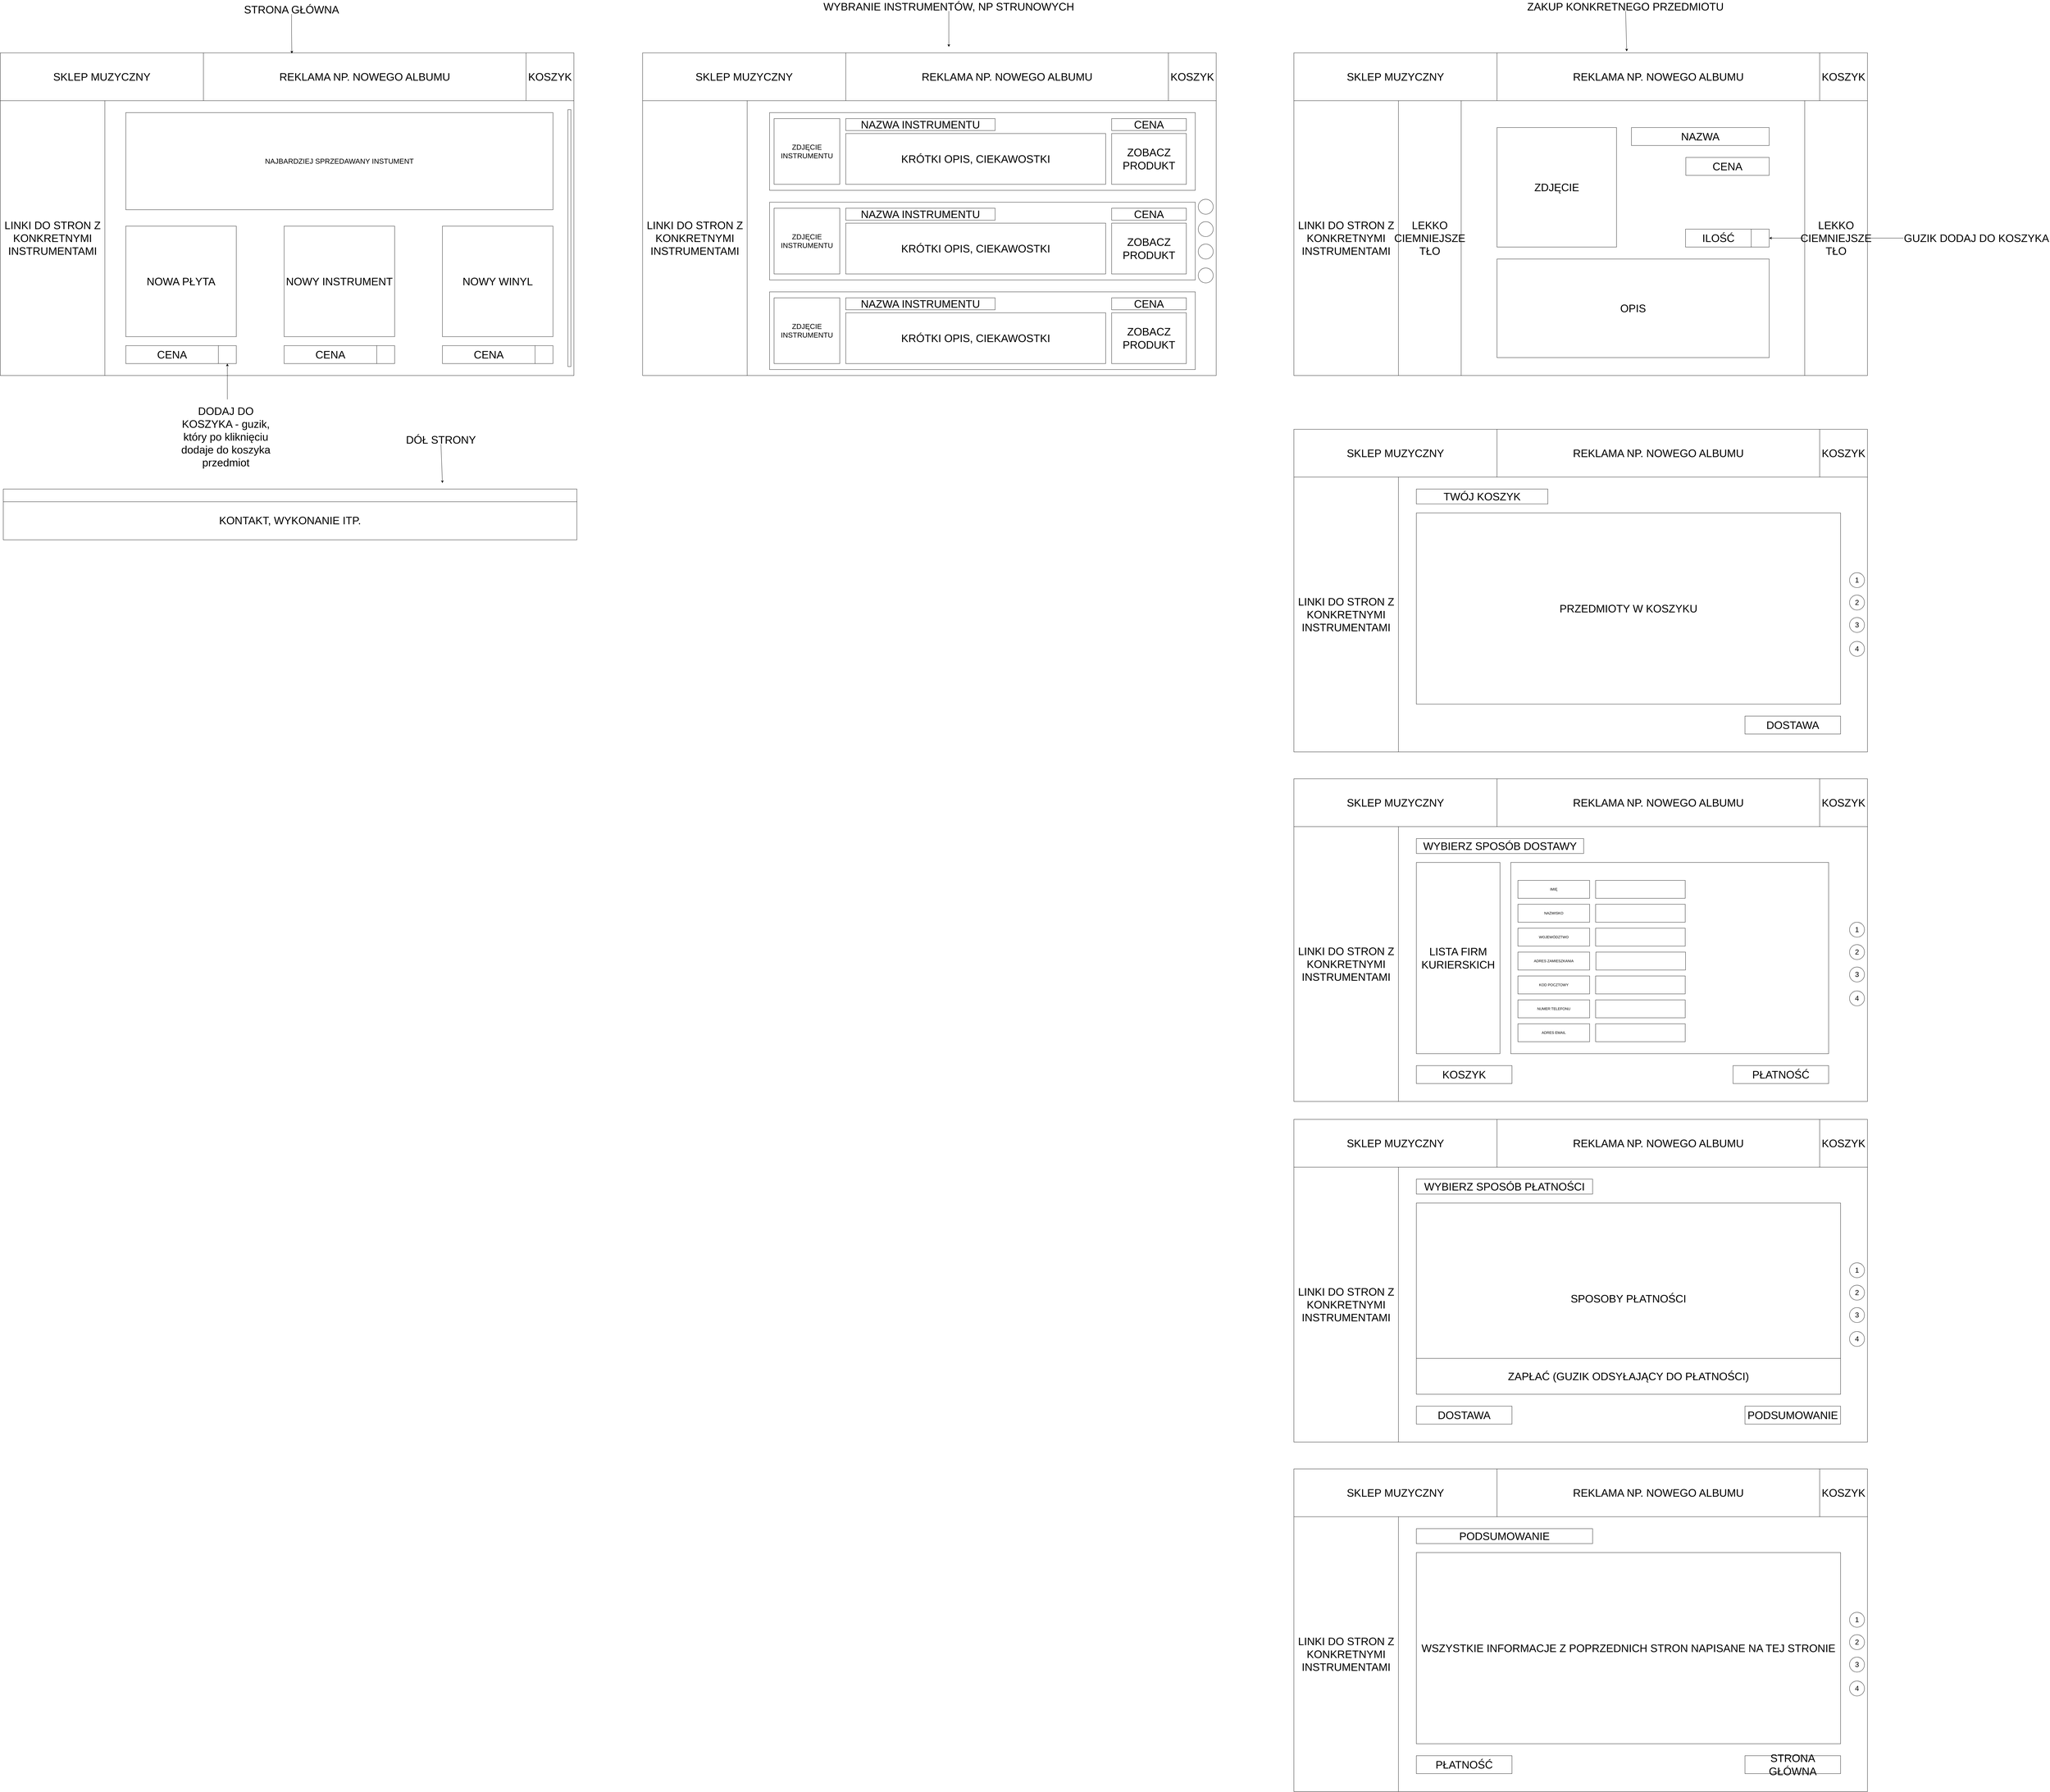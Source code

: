 <mxfile version="22.1.17" type="device">
  <diagram name="Strona-1" id="qWliyduibzMxXebFFduB">
    <mxGraphModel dx="8380" dy="4013" grid="1" gridSize="10" guides="1" tooltips="1" connect="1" arrows="1" fold="1" page="1" pageScale="1" pageWidth="827" pageHeight="1169" math="0" shadow="0">
      <root>
        <mxCell id="0" />
        <mxCell id="1" parent="0" />
        <mxCell id="IgSBuEEvePQTgZvfwsGn-1" value="" style="rounded=0;whiteSpace=wrap;html=1;" vertex="1" parent="1">
          <mxGeometry x="320" y="380" width="1920" height="1080" as="geometry" />
        </mxCell>
        <mxCell id="IgSBuEEvePQTgZvfwsGn-2" value="&lt;font style=&quot;font-size: 36px;&quot;&gt;SKLEP MUZYCZNY&lt;/font&gt;" style="rounded=0;whiteSpace=wrap;html=1;" vertex="1" parent="1">
          <mxGeometry x="320" y="380" width="680" height="160" as="geometry" />
        </mxCell>
        <mxCell id="IgSBuEEvePQTgZvfwsGn-3" value="&lt;font style=&quot;font-size: 36px;&quot;&gt;REKLAMA NP. NOWEGO ALBUMU&lt;/font&gt;" style="rounded=0;whiteSpace=wrap;html=1;" vertex="1" parent="1">
          <mxGeometry x="1000" y="380" width="1080" height="160" as="geometry" />
        </mxCell>
        <mxCell id="IgSBuEEvePQTgZvfwsGn-4" value="&lt;font style=&quot;font-size: 36px;&quot;&gt;LINKI DO STRON Z KONKRETNYMI INSTRUMENTAMI&lt;/font&gt;" style="rounded=0;whiteSpace=wrap;html=1;" vertex="1" parent="1">
          <mxGeometry x="320" y="540" width="350" height="920" as="geometry" />
        </mxCell>
        <mxCell id="IgSBuEEvePQTgZvfwsGn-5" value="" style="rounded=0;whiteSpace=wrap;html=1;" vertex="1" parent="1">
          <mxGeometry x="2470" y="380" width="1920" height="1080" as="geometry" />
        </mxCell>
        <mxCell id="IgSBuEEvePQTgZvfwsGn-6" value="&lt;font style=&quot;font-size: 36px;&quot;&gt;SKLEP MUZYCZNY&lt;/font&gt;" style="rounded=0;whiteSpace=wrap;html=1;" vertex="1" parent="1">
          <mxGeometry x="2470" y="380" width="680" height="160" as="geometry" />
        </mxCell>
        <mxCell id="IgSBuEEvePQTgZvfwsGn-7" value="&lt;font style=&quot;font-size: 36px;&quot;&gt;REKLAMA NP. NOWEGO ALBUMU&lt;/font&gt;" style="rounded=0;whiteSpace=wrap;html=1;" vertex="1" parent="1">
          <mxGeometry x="3150" y="380" width="1080" height="160" as="geometry" />
        </mxCell>
        <mxCell id="IgSBuEEvePQTgZvfwsGn-8" value="&lt;font style=&quot;font-size: 36px;&quot;&gt;LINKI DO STRON Z KONKRETNYMI INSTRUMENTAMI&lt;/font&gt;" style="rounded=0;whiteSpace=wrap;html=1;" vertex="1" parent="1">
          <mxGeometry x="2470" y="540" width="350" height="920" as="geometry" />
        </mxCell>
        <mxCell id="IgSBuEEvePQTgZvfwsGn-9" value="&lt;font style=&quot;font-size: 24px;&quot;&gt;NAJBARDZIEJ SPRZEDAWANY INSTUMENT&lt;/font&gt;" style="rounded=0;whiteSpace=wrap;html=1;" vertex="1" parent="1">
          <mxGeometry x="740" y="580" width="1430" height="325" as="geometry" />
        </mxCell>
        <mxCell id="IgSBuEEvePQTgZvfwsGn-10" value="&lt;font style=&quot;font-size: 36px;&quot;&gt;NOWA PŁYTA&lt;/font&gt;" style="rounded=0;whiteSpace=wrap;html=1;" vertex="1" parent="1">
          <mxGeometry x="740" y="960" width="370" height="370" as="geometry" />
        </mxCell>
        <mxCell id="IgSBuEEvePQTgZvfwsGn-11" value="&lt;font style=&quot;font-size: 36px;&quot;&gt;NOWY INSTRUMENT&lt;/font&gt;" style="rounded=0;whiteSpace=wrap;html=1;" vertex="1" parent="1">
          <mxGeometry x="1270" y="960" width="370" height="370" as="geometry" />
        </mxCell>
        <mxCell id="IgSBuEEvePQTgZvfwsGn-12" value="&lt;font style=&quot;font-size: 36px;&quot;&gt;NOWY WINYL&lt;/font&gt;" style="rounded=0;whiteSpace=wrap;html=1;" vertex="1" parent="1">
          <mxGeometry x="1800" y="960" width="370" height="370" as="geometry" />
        </mxCell>
        <mxCell id="IgSBuEEvePQTgZvfwsGn-18" value="&lt;font style=&quot;font-size: 36px;&quot;&gt;DODAJ DO KOSZYKA - guzik, który po kliknięciu dodaje do koszyka przedmiot&lt;br&gt;&lt;/font&gt;" style="text;html=1;strokeColor=none;fillColor=none;align=center;verticalAlign=middle;whiteSpace=wrap;rounded=0;" vertex="1" parent="1">
          <mxGeometry x="895" y="1650" width="360" height="30" as="geometry" />
        </mxCell>
        <mxCell id="IgSBuEEvePQTgZvfwsGn-20" value="&lt;font style=&quot;font-size: 36px;&quot;&gt;CENA&lt;/font&gt;" style="rounded=0;whiteSpace=wrap;html=1;" vertex="1" parent="1">
          <mxGeometry x="740" y="1360" width="310" height="60" as="geometry" />
        </mxCell>
        <mxCell id="IgSBuEEvePQTgZvfwsGn-22" value="" style="whiteSpace=wrap;html=1;aspect=fixed;" vertex="1" parent="1">
          <mxGeometry x="1050" y="1360" width="60" height="60" as="geometry" />
        </mxCell>
        <mxCell id="IgSBuEEvePQTgZvfwsGn-25" value="" style="endArrow=classic;html=1;rounded=0;" edge="1" parent="1" target="IgSBuEEvePQTgZvfwsGn-22">
          <mxGeometry width="50" height="50" relative="1" as="geometry">
            <mxPoint x="1080" y="1540" as="sourcePoint" />
            <mxPoint x="1390" y="1390" as="targetPoint" />
          </mxGeometry>
        </mxCell>
        <mxCell id="IgSBuEEvePQTgZvfwsGn-26" value="&lt;font style=&quot;font-size: 36px;&quot;&gt;CENA&lt;/font&gt;" style="rounded=0;whiteSpace=wrap;html=1;" vertex="1" parent="1">
          <mxGeometry x="1270" y="1360" width="310" height="60" as="geometry" />
        </mxCell>
        <mxCell id="IgSBuEEvePQTgZvfwsGn-27" value="&lt;font style=&quot;font-size: 36px;&quot;&gt;CENA&lt;/font&gt;" style="rounded=0;whiteSpace=wrap;html=1;" vertex="1" parent="1">
          <mxGeometry x="1800" y="1360" width="310" height="60" as="geometry" />
        </mxCell>
        <mxCell id="IgSBuEEvePQTgZvfwsGn-28" value="" style="whiteSpace=wrap;html=1;aspect=fixed;" vertex="1" parent="1">
          <mxGeometry x="1580" y="1360" width="60" height="60" as="geometry" />
        </mxCell>
        <mxCell id="IgSBuEEvePQTgZvfwsGn-29" value="" style="whiteSpace=wrap;html=1;aspect=fixed;" vertex="1" parent="1">
          <mxGeometry x="2110" y="1360" width="60" height="60" as="geometry" />
        </mxCell>
        <mxCell id="IgSBuEEvePQTgZvfwsGn-31" value="" style="rounded=0;whiteSpace=wrap;html=1;" vertex="1" parent="1">
          <mxGeometry x="2220" y="570" width="10" height="860" as="geometry" />
        </mxCell>
        <mxCell id="IgSBuEEvePQTgZvfwsGn-32" value="" style="rounded=0;whiteSpace=wrap;html=1;" vertex="1" parent="1">
          <mxGeometry x="330" y="1840" width="1920" height="170" as="geometry" />
        </mxCell>
        <mxCell id="IgSBuEEvePQTgZvfwsGn-33" value="&lt;font style=&quot;font-size: 36px;&quot;&gt;DÓŁ STRONY&lt;/font&gt;" style="text;html=1;strokeColor=none;fillColor=none;align=center;verticalAlign=middle;whiteSpace=wrap;rounded=0;" vertex="1" parent="1">
          <mxGeometry x="1630" y="1660" width="330" height="30" as="geometry" />
        </mxCell>
        <mxCell id="IgSBuEEvePQTgZvfwsGn-34" value="" style="endArrow=classic;html=1;rounded=0;exitX=0.5;exitY=1;exitDx=0;exitDy=0;" edge="1" parent="1" source="IgSBuEEvePQTgZvfwsGn-33">
          <mxGeometry width="50" height="50" relative="1" as="geometry">
            <mxPoint x="1260" y="1960" as="sourcePoint" />
            <mxPoint x="1800" y="1820" as="targetPoint" />
          </mxGeometry>
        </mxCell>
        <mxCell id="IgSBuEEvePQTgZvfwsGn-35" value="" style="endArrow=none;html=1;rounded=0;entryX=1;entryY=0.25;entryDx=0;entryDy=0;exitX=0;exitY=0.25;exitDx=0;exitDy=0;" edge="1" parent="1" source="IgSBuEEvePQTgZvfwsGn-32" target="IgSBuEEvePQTgZvfwsGn-32">
          <mxGeometry width="50" height="50" relative="1" as="geometry">
            <mxPoint x="1260" y="1960" as="sourcePoint" />
            <mxPoint x="1310" y="1910" as="targetPoint" />
          </mxGeometry>
        </mxCell>
        <mxCell id="IgSBuEEvePQTgZvfwsGn-36" value="&lt;font style=&quot;font-size: 36px;&quot;&gt;KONTAKT, WYKONANIE ITP.&lt;/font&gt;" style="text;html=1;strokeColor=none;fillColor=none;align=center;verticalAlign=middle;whiteSpace=wrap;rounded=0;" vertex="1" parent="1">
          <mxGeometry x="935" y="1930" width="710" height="30" as="geometry" />
        </mxCell>
        <mxCell id="IgSBuEEvePQTgZvfwsGn-37" value="&lt;font style=&quot;font-size: 36px;&quot;&gt;KOSZYK&lt;/font&gt;" style="rounded=0;whiteSpace=wrap;html=1;" vertex="1" parent="1">
          <mxGeometry x="2080" y="380" width="160" height="160" as="geometry" />
        </mxCell>
        <mxCell id="IgSBuEEvePQTgZvfwsGn-38" value="&lt;font style=&quot;font-size: 36px;&quot;&gt;KOSZYK&lt;/font&gt;" style="rounded=0;whiteSpace=wrap;html=1;" vertex="1" parent="1">
          <mxGeometry x="4230" y="380" width="160" height="160" as="geometry" />
        </mxCell>
        <mxCell id="IgSBuEEvePQTgZvfwsGn-41" value="&lt;font style=&quot;font-size: 36px;&quot;&gt;WYBRANIE INSTRUMENTÓW, NP STRUNOWYCH&lt;/font&gt;" style="text;html=1;strokeColor=none;fillColor=none;align=center;verticalAlign=middle;whiteSpace=wrap;rounded=0;" vertex="1" parent="1">
          <mxGeometry x="3070" y="210" width="850" height="30" as="geometry" />
        </mxCell>
        <mxCell id="IgSBuEEvePQTgZvfwsGn-43" value="" style="endArrow=classic;html=1;rounded=0;exitX=0.5;exitY=1;exitDx=0;exitDy=0;" edge="1" parent="1" source="IgSBuEEvePQTgZvfwsGn-41">
          <mxGeometry width="50" height="50" relative="1" as="geometry">
            <mxPoint x="3480" y="360" as="sourcePoint" />
            <mxPoint x="3495" y="360" as="targetPoint" />
          </mxGeometry>
        </mxCell>
        <mxCell id="IgSBuEEvePQTgZvfwsGn-44" value="" style="rounded=0;whiteSpace=wrap;html=1;" vertex="1" parent="1">
          <mxGeometry x="2895" y="580" width="1425" height="260" as="geometry" />
        </mxCell>
        <mxCell id="IgSBuEEvePQTgZvfwsGn-52" value="&lt;font style=&quot;font-size: 24px;&quot;&gt;ZDJĘCIE INSTRUMENTU&lt;/font&gt;" style="rounded=0;whiteSpace=wrap;html=1;" vertex="1" parent="1">
          <mxGeometry x="2910" y="600" width="220" height="220" as="geometry" />
        </mxCell>
        <mxCell id="IgSBuEEvePQTgZvfwsGn-55" value="&lt;font style=&quot;font-size: 36px;&quot;&gt;NAZWA INSTRUMENTU&lt;/font&gt;" style="rounded=0;whiteSpace=wrap;html=1;" vertex="1" parent="1">
          <mxGeometry x="3150" y="600" width="500" height="40" as="geometry" />
        </mxCell>
        <mxCell id="IgSBuEEvePQTgZvfwsGn-56" value="&lt;font style=&quot;font-size: 36px;&quot;&gt;KRÓTKI OPIS, CIEKAWOSTKI&lt;/font&gt;" style="rounded=0;whiteSpace=wrap;html=1;" vertex="1" parent="1">
          <mxGeometry x="3150" y="650" width="870" height="170" as="geometry" />
        </mxCell>
        <mxCell id="IgSBuEEvePQTgZvfwsGn-57" value="&lt;font style=&quot;font-size: 36px;&quot;&gt;CENA&lt;/font&gt;" style="rounded=0;whiteSpace=wrap;html=1;" vertex="1" parent="1">
          <mxGeometry x="4040" y="600" width="250" height="40" as="geometry" />
        </mxCell>
        <mxCell id="IgSBuEEvePQTgZvfwsGn-59" value="&lt;font style=&quot;font-size: 36px;&quot;&gt;ZOBACZ PRODUKT&lt;/font&gt;" style="rounded=0;whiteSpace=wrap;html=1;" vertex="1" parent="1">
          <mxGeometry x="4040" y="650" width="250" height="170" as="geometry" />
        </mxCell>
        <mxCell id="IgSBuEEvePQTgZvfwsGn-60" value="" style="rounded=0;whiteSpace=wrap;html=1;" vertex="1" parent="1">
          <mxGeometry x="4650" y="380" width="1920" height="1080" as="geometry" />
        </mxCell>
        <mxCell id="IgSBuEEvePQTgZvfwsGn-61" value="&lt;font style=&quot;font-size: 36px;&quot;&gt;SKLEP MUZYCZNY&lt;/font&gt;" style="rounded=0;whiteSpace=wrap;html=1;" vertex="1" parent="1">
          <mxGeometry x="4650" y="380" width="680" height="160" as="geometry" />
        </mxCell>
        <mxCell id="IgSBuEEvePQTgZvfwsGn-62" value="&lt;font style=&quot;font-size: 36px;&quot;&gt;REKLAMA NP. NOWEGO ALBUMU&lt;/font&gt;" style="rounded=0;whiteSpace=wrap;html=1;" vertex="1" parent="1">
          <mxGeometry x="5330" y="380" width="1080" height="160" as="geometry" />
        </mxCell>
        <mxCell id="IgSBuEEvePQTgZvfwsGn-63" value="&lt;font style=&quot;font-size: 36px;&quot;&gt;LINKI DO STRON Z KONKRETNYMI INSTRUMENTAMI&lt;/font&gt;" style="rounded=0;whiteSpace=wrap;html=1;" vertex="1" parent="1">
          <mxGeometry x="4650" y="540" width="350" height="920" as="geometry" />
        </mxCell>
        <mxCell id="IgSBuEEvePQTgZvfwsGn-64" value="&lt;font style=&quot;font-size: 36px;&quot;&gt;KOSZYK&lt;/font&gt;" style="rounded=0;whiteSpace=wrap;html=1;" vertex="1" parent="1">
          <mxGeometry x="6410" y="380" width="160" height="160" as="geometry" />
        </mxCell>
        <mxCell id="IgSBuEEvePQTgZvfwsGn-72" value="" style="rounded=0;whiteSpace=wrap;html=1;" vertex="1" parent="1">
          <mxGeometry x="2895" y="880" width="1425" height="260" as="geometry" />
        </mxCell>
        <mxCell id="IgSBuEEvePQTgZvfwsGn-73" value="&lt;font style=&quot;font-size: 24px;&quot;&gt;ZDJĘCIE INSTRUMENTU&lt;/font&gt;" style="rounded=0;whiteSpace=wrap;html=1;" vertex="1" parent="1">
          <mxGeometry x="2910" y="900" width="220" height="220" as="geometry" />
        </mxCell>
        <mxCell id="IgSBuEEvePQTgZvfwsGn-74" value="&lt;font style=&quot;font-size: 36px;&quot;&gt;NAZWA INSTRUMENTU&lt;/font&gt;" style="rounded=0;whiteSpace=wrap;html=1;" vertex="1" parent="1">
          <mxGeometry x="3150" y="900" width="500" height="40" as="geometry" />
        </mxCell>
        <mxCell id="IgSBuEEvePQTgZvfwsGn-75" value="&lt;font style=&quot;font-size: 36px;&quot;&gt;KRÓTKI OPIS, CIEKAWOSTKI&lt;/font&gt;" style="rounded=0;whiteSpace=wrap;html=1;" vertex="1" parent="1">
          <mxGeometry x="3150" y="950" width="870" height="170" as="geometry" />
        </mxCell>
        <mxCell id="IgSBuEEvePQTgZvfwsGn-76" value="&lt;font style=&quot;font-size: 36px;&quot;&gt;CENA&lt;/font&gt;" style="rounded=0;whiteSpace=wrap;html=1;" vertex="1" parent="1">
          <mxGeometry x="4040" y="900" width="250" height="40" as="geometry" />
        </mxCell>
        <mxCell id="IgSBuEEvePQTgZvfwsGn-77" value="&lt;font style=&quot;font-size: 36px;&quot;&gt;ZOBACZ PRODUKT&lt;/font&gt;" style="rounded=0;whiteSpace=wrap;html=1;" vertex="1" parent="1">
          <mxGeometry x="4040" y="950" width="250" height="170" as="geometry" />
        </mxCell>
        <mxCell id="IgSBuEEvePQTgZvfwsGn-78" value="" style="rounded=0;whiteSpace=wrap;html=1;" vertex="1" parent="1">
          <mxGeometry x="2895" y="1180" width="1425" height="260" as="geometry" />
        </mxCell>
        <mxCell id="IgSBuEEvePQTgZvfwsGn-79" value="&lt;font style=&quot;font-size: 24px;&quot;&gt;ZDJĘCIE INSTRUMENTU&lt;/font&gt;" style="rounded=0;whiteSpace=wrap;html=1;" vertex="1" parent="1">
          <mxGeometry x="2910" y="1200" width="220" height="220" as="geometry" />
        </mxCell>
        <mxCell id="IgSBuEEvePQTgZvfwsGn-80" value="&lt;font style=&quot;font-size: 36px;&quot;&gt;NAZWA INSTRUMENTU&lt;/font&gt;" style="rounded=0;whiteSpace=wrap;html=1;" vertex="1" parent="1">
          <mxGeometry x="3150" y="1200" width="500" height="40" as="geometry" />
        </mxCell>
        <mxCell id="IgSBuEEvePQTgZvfwsGn-81" value="&lt;font style=&quot;font-size: 36px;&quot;&gt;KRÓTKI OPIS, CIEKAWOSTKI&lt;/font&gt;" style="rounded=0;whiteSpace=wrap;html=1;" vertex="1" parent="1">
          <mxGeometry x="3150" y="1250" width="870" height="170" as="geometry" />
        </mxCell>
        <mxCell id="IgSBuEEvePQTgZvfwsGn-82" value="&lt;font style=&quot;font-size: 36px;&quot;&gt;CENA&lt;/font&gt;" style="rounded=0;whiteSpace=wrap;html=1;" vertex="1" parent="1">
          <mxGeometry x="4040" y="1200" width="250" height="40" as="geometry" />
        </mxCell>
        <mxCell id="IgSBuEEvePQTgZvfwsGn-83" value="&lt;font style=&quot;font-size: 36px;&quot;&gt;ZOBACZ PRODUKT&lt;/font&gt;" style="rounded=0;whiteSpace=wrap;html=1;" vertex="1" parent="1">
          <mxGeometry x="4040" y="1250" width="250" height="170" as="geometry" />
        </mxCell>
        <mxCell id="IgSBuEEvePQTgZvfwsGn-84" value="" style="ellipse;whiteSpace=wrap;html=1;aspect=fixed;" vertex="1" parent="1">
          <mxGeometry x="4330" y="870" width="50" height="50" as="geometry" />
        </mxCell>
        <mxCell id="IgSBuEEvePQTgZvfwsGn-85" value="" style="ellipse;whiteSpace=wrap;html=1;aspect=fixed;" vertex="1" parent="1">
          <mxGeometry x="4330" y="945" width="50" height="50" as="geometry" />
        </mxCell>
        <mxCell id="IgSBuEEvePQTgZvfwsGn-86" value="" style="ellipse;whiteSpace=wrap;html=1;aspect=fixed;" vertex="1" parent="1">
          <mxGeometry x="4330" y="1020" width="50" height="50" as="geometry" />
        </mxCell>
        <mxCell id="IgSBuEEvePQTgZvfwsGn-87" value="" style="ellipse;whiteSpace=wrap;html=1;aspect=fixed;" vertex="1" parent="1">
          <mxGeometry x="4330" y="1100" width="50" height="50" as="geometry" />
        </mxCell>
        <mxCell id="IgSBuEEvePQTgZvfwsGn-89" value="&lt;font style=&quot;font-size: 36px;&quot;&gt;ZDJĘCIE&lt;/font&gt;" style="whiteSpace=wrap;html=1;aspect=fixed;" vertex="1" parent="1">
          <mxGeometry x="5330" y="630" width="400" height="400" as="geometry" />
        </mxCell>
        <mxCell id="IgSBuEEvePQTgZvfwsGn-90" value="&lt;font style=&quot;font-size: 36px;&quot;&gt;NAZWA&lt;/font&gt;" style="rounded=0;whiteSpace=wrap;html=1;" vertex="1" parent="1">
          <mxGeometry x="5780" y="630" width="461" height="60" as="geometry" />
        </mxCell>
        <mxCell id="IgSBuEEvePQTgZvfwsGn-91" value="&lt;font style=&quot;font-size: 36px;&quot;&gt;ILOŚĆ&lt;/font&gt;" style="rounded=0;whiteSpace=wrap;html=1;" vertex="1" parent="1">
          <mxGeometry x="5961" y="970" width="220" height="60" as="geometry" />
        </mxCell>
        <mxCell id="IgSBuEEvePQTgZvfwsGn-92" value="" style="rounded=0;whiteSpace=wrap;html=1;" vertex="1" parent="1">
          <mxGeometry x="6181" y="970" width="60" height="60" as="geometry" />
        </mxCell>
        <mxCell id="IgSBuEEvePQTgZvfwsGn-105" style="edgeStyle=orthogonalEdgeStyle;rounded=0;orthogonalLoop=1;jettySize=auto;html=1;exitX=0;exitY=0.5;exitDx=0;exitDy=0;entryX=1;entryY=0.5;entryDx=0;entryDy=0;" edge="1" parent="1" source="IgSBuEEvePQTgZvfwsGn-95" target="IgSBuEEvePQTgZvfwsGn-92">
          <mxGeometry relative="1" as="geometry" />
        </mxCell>
        <mxCell id="IgSBuEEvePQTgZvfwsGn-95" value="&lt;font style=&quot;font-size: 36px;&quot;&gt;GUZIK DODAJ DO KOSZYKA&lt;/font&gt;" style="text;html=1;strokeColor=none;fillColor=none;align=center;verticalAlign=middle;whiteSpace=wrap;rounded=0;" vertex="1" parent="1">
          <mxGeometry x="6690" y="985" width="490" height="30" as="geometry" />
        </mxCell>
        <mxCell id="IgSBuEEvePQTgZvfwsGn-98" value="&lt;font style=&quot;font-size: 36px;&quot;&gt;CENA&lt;/font&gt;" style="rounded=0;whiteSpace=wrap;html=1;" vertex="1" parent="1">
          <mxGeometry x="5962" y="730" width="279" height="60" as="geometry" />
        </mxCell>
        <mxCell id="IgSBuEEvePQTgZvfwsGn-101" value="&lt;font style=&quot;font-size: 36px;&quot;&gt;OPIS&lt;/font&gt;" style="rounded=0;whiteSpace=wrap;html=1;" vertex="1" parent="1">
          <mxGeometry x="5330" y="1070" width="911" height="330" as="geometry" />
        </mxCell>
        <mxCell id="IgSBuEEvePQTgZvfwsGn-103" value="&lt;font style=&quot;font-size: 36px;&quot;&gt;LEKKO CIEMNIEJSZE TŁO&lt;/font&gt;" style="rounded=0;whiteSpace=wrap;html=1;" vertex="1" parent="1">
          <mxGeometry x="5000" y="540" width="210" height="920" as="geometry" />
        </mxCell>
        <mxCell id="IgSBuEEvePQTgZvfwsGn-104" value="&lt;font style=&quot;font-size: 36px;&quot;&gt;LEKKO CIEMNIEJSZE TŁO&lt;/font&gt;" style="rounded=0;whiteSpace=wrap;html=1;" vertex="1" parent="1">
          <mxGeometry x="6360" y="540" width="210" height="920" as="geometry" />
        </mxCell>
        <mxCell id="IgSBuEEvePQTgZvfwsGn-107" value="&lt;font style=&quot;font-size: 36px;&quot;&gt;ZAKUP KONKRETNEGO PRZEDMIOTU&lt;/font&gt;" style="text;html=1;strokeColor=none;fillColor=none;align=center;verticalAlign=middle;whiteSpace=wrap;rounded=0;" vertex="1" parent="1">
          <mxGeometry x="5310" y="210" width="900" height="30" as="geometry" />
        </mxCell>
        <mxCell id="IgSBuEEvePQTgZvfwsGn-108" value="" style="endArrow=classic;html=1;rounded=0;entryX=0.402;entryY=-0.031;entryDx=0;entryDy=0;entryPerimeter=0;" edge="1" parent="1" source="IgSBuEEvePQTgZvfwsGn-107" target="IgSBuEEvePQTgZvfwsGn-62">
          <mxGeometry width="50" height="50" relative="1" as="geometry">
            <mxPoint x="5790" y="130" as="sourcePoint" />
            <mxPoint x="5840" y="80" as="targetPoint" />
          </mxGeometry>
        </mxCell>
        <mxCell id="IgSBuEEvePQTgZvfwsGn-109" value="&lt;font style=&quot;font-size: 36px;&quot;&gt;STRONA GŁÓWNA&lt;/font&gt;" style="text;html=1;strokeColor=none;fillColor=none;align=center;verticalAlign=middle;whiteSpace=wrap;rounded=0;" vertex="1" parent="1">
          <mxGeometry x="1080" y="220" width="430" height="30" as="geometry" />
        </mxCell>
        <mxCell id="IgSBuEEvePQTgZvfwsGn-110" style="edgeStyle=orthogonalEdgeStyle;rounded=0;orthogonalLoop=1;jettySize=auto;html=1;exitX=0.5;exitY=1;exitDx=0;exitDy=0;entryX=0.274;entryY=0.013;entryDx=0;entryDy=0;entryPerimeter=0;" edge="1" parent="1" source="IgSBuEEvePQTgZvfwsGn-109" target="IgSBuEEvePQTgZvfwsGn-3">
          <mxGeometry relative="1" as="geometry" />
        </mxCell>
        <mxCell id="IgSBuEEvePQTgZvfwsGn-111" value="" style="rounded=0;whiteSpace=wrap;html=1;" vertex="1" parent="1">
          <mxGeometry x="4650" y="1640" width="1920" height="1080" as="geometry" />
        </mxCell>
        <mxCell id="IgSBuEEvePQTgZvfwsGn-112" value="&lt;font style=&quot;font-size: 36px;&quot;&gt;SKLEP MUZYCZNY&lt;/font&gt;" style="rounded=0;whiteSpace=wrap;html=1;" vertex="1" parent="1">
          <mxGeometry x="4650" y="1640" width="680" height="160" as="geometry" />
        </mxCell>
        <mxCell id="IgSBuEEvePQTgZvfwsGn-113" value="&lt;font style=&quot;font-size: 36px;&quot;&gt;REKLAMA NP. NOWEGO ALBUMU&lt;/font&gt;" style="rounded=0;whiteSpace=wrap;html=1;" vertex="1" parent="1">
          <mxGeometry x="5330" y="1640" width="1080" height="160" as="geometry" />
        </mxCell>
        <mxCell id="IgSBuEEvePQTgZvfwsGn-114" value="&lt;font style=&quot;font-size: 36px;&quot;&gt;LINKI DO STRON Z KONKRETNYMI INSTRUMENTAMI&lt;/font&gt;" style="rounded=0;whiteSpace=wrap;html=1;" vertex="1" parent="1">
          <mxGeometry x="4650" y="1800" width="350" height="920" as="geometry" />
        </mxCell>
        <mxCell id="IgSBuEEvePQTgZvfwsGn-115" value="&lt;font style=&quot;font-size: 36px;&quot;&gt;KOSZYK&lt;/font&gt;" style="rounded=0;whiteSpace=wrap;html=1;" vertex="1" parent="1">
          <mxGeometry x="6410" y="1640" width="160" height="160" as="geometry" />
        </mxCell>
        <mxCell id="IgSBuEEvePQTgZvfwsGn-125" value="&lt;font style=&quot;font-size: 24px;&quot;&gt;1&lt;/font&gt;" style="ellipse;whiteSpace=wrap;html=1;aspect=fixed;" vertex="1" parent="1">
          <mxGeometry x="6510" y="2120" width="50" height="50" as="geometry" />
        </mxCell>
        <mxCell id="IgSBuEEvePQTgZvfwsGn-126" value="&lt;font style=&quot;font-size: 24px;&quot;&gt;2&lt;/font&gt;" style="ellipse;whiteSpace=wrap;html=1;aspect=fixed;" vertex="1" parent="1">
          <mxGeometry x="6510" y="2195" width="50" height="50" as="geometry" />
        </mxCell>
        <mxCell id="IgSBuEEvePQTgZvfwsGn-127" value="&lt;font style=&quot;font-size: 24px;&quot;&gt;3&lt;/font&gt;" style="ellipse;whiteSpace=wrap;html=1;aspect=fixed;" vertex="1" parent="1">
          <mxGeometry x="6510" y="2270" width="50" height="50" as="geometry" />
        </mxCell>
        <mxCell id="IgSBuEEvePQTgZvfwsGn-128" value="&lt;font style=&quot;font-size: 24px;&quot;&gt;4&lt;/font&gt;" style="ellipse;whiteSpace=wrap;html=1;aspect=fixed;" vertex="1" parent="1">
          <mxGeometry x="6510" y="2350" width="50" height="50" as="geometry" />
        </mxCell>
        <mxCell id="IgSBuEEvePQTgZvfwsGn-129" value="&lt;font style=&quot;font-size: 36px;&quot;&gt;TWÓJ KOSZYK&lt;/font&gt;" style="rounded=0;whiteSpace=wrap;html=1;" vertex="1" parent="1">
          <mxGeometry x="5060" y="1840" width="440" height="50" as="geometry" />
        </mxCell>
        <mxCell id="IgSBuEEvePQTgZvfwsGn-130" value="&lt;font style=&quot;font-size: 36px;&quot;&gt;PRZEDMIOTY W KOSZYKU&lt;/font&gt;" style="rounded=0;whiteSpace=wrap;html=1;" vertex="1" parent="1">
          <mxGeometry x="5060" y="1920" width="1420" height="640" as="geometry" />
        </mxCell>
        <mxCell id="IgSBuEEvePQTgZvfwsGn-131" value="&lt;font style=&quot;font-size: 36px;&quot;&gt;DOSTAWA&lt;/font&gt;" style="rounded=0;whiteSpace=wrap;html=1;" vertex="1" parent="1">
          <mxGeometry x="6160" y="2600" width="320" height="60" as="geometry" />
        </mxCell>
        <mxCell id="IgSBuEEvePQTgZvfwsGn-132" value="" style="rounded=0;whiteSpace=wrap;html=1;" vertex="1" parent="1">
          <mxGeometry x="4650" y="2810" width="1920" height="1080" as="geometry" />
        </mxCell>
        <mxCell id="IgSBuEEvePQTgZvfwsGn-133" value="&lt;font style=&quot;font-size: 36px;&quot;&gt;SKLEP MUZYCZNY&lt;/font&gt;" style="rounded=0;whiteSpace=wrap;html=1;" vertex="1" parent="1">
          <mxGeometry x="4650" y="2810" width="680" height="160" as="geometry" />
        </mxCell>
        <mxCell id="IgSBuEEvePQTgZvfwsGn-134" value="&lt;font style=&quot;font-size: 36px;&quot;&gt;REKLAMA NP. NOWEGO ALBUMU&lt;/font&gt;" style="rounded=0;whiteSpace=wrap;html=1;" vertex="1" parent="1">
          <mxGeometry x="5330" y="2810" width="1080" height="160" as="geometry" />
        </mxCell>
        <mxCell id="IgSBuEEvePQTgZvfwsGn-135" value="&lt;font style=&quot;font-size: 36px;&quot;&gt;LINKI DO STRON Z KONKRETNYMI INSTRUMENTAMI&lt;/font&gt;" style="rounded=0;whiteSpace=wrap;html=1;" vertex="1" parent="1">
          <mxGeometry x="4650" y="2970" width="350" height="920" as="geometry" />
        </mxCell>
        <mxCell id="IgSBuEEvePQTgZvfwsGn-136" value="&lt;font style=&quot;font-size: 36px;&quot;&gt;KOSZYK&lt;/font&gt;" style="rounded=0;whiteSpace=wrap;html=1;" vertex="1" parent="1">
          <mxGeometry x="6410" y="2810" width="160" height="160" as="geometry" />
        </mxCell>
        <mxCell id="IgSBuEEvePQTgZvfwsGn-137" value="&lt;font style=&quot;font-size: 24px;&quot;&gt;1&lt;/font&gt;" style="ellipse;whiteSpace=wrap;html=1;aspect=fixed;" vertex="1" parent="1">
          <mxGeometry x="6510" y="3290" width="50" height="50" as="geometry" />
        </mxCell>
        <mxCell id="IgSBuEEvePQTgZvfwsGn-138" value="&lt;font style=&quot;font-size: 24px;&quot;&gt;2&lt;/font&gt;" style="ellipse;whiteSpace=wrap;html=1;aspect=fixed;" vertex="1" parent="1">
          <mxGeometry x="6510" y="3365" width="50" height="50" as="geometry" />
        </mxCell>
        <mxCell id="IgSBuEEvePQTgZvfwsGn-139" value="&lt;font style=&quot;font-size: 24px;&quot;&gt;3&lt;/font&gt;" style="ellipse;whiteSpace=wrap;html=1;aspect=fixed;" vertex="1" parent="1">
          <mxGeometry x="6510" y="3440" width="50" height="50" as="geometry" />
        </mxCell>
        <mxCell id="IgSBuEEvePQTgZvfwsGn-140" value="&lt;font style=&quot;font-size: 24px;&quot;&gt;4&lt;/font&gt;" style="ellipse;whiteSpace=wrap;html=1;aspect=fixed;" vertex="1" parent="1">
          <mxGeometry x="6510" y="3520" width="50" height="50" as="geometry" />
        </mxCell>
        <mxCell id="IgSBuEEvePQTgZvfwsGn-141" value="&lt;font style=&quot;font-size: 36px;&quot;&gt;WYBIERZ SPOSÓB DOSTAWY&lt;/font&gt;" style="rounded=0;whiteSpace=wrap;html=1;" vertex="1" parent="1">
          <mxGeometry x="5060" y="3010" width="560" height="50" as="geometry" />
        </mxCell>
        <mxCell id="IgSBuEEvePQTgZvfwsGn-142" value="&lt;font style=&quot;font-size: 36px;&quot;&gt;LISTA FIRM KURIERSKICH&lt;/font&gt;" style="rounded=0;whiteSpace=wrap;html=1;" vertex="1" parent="1">
          <mxGeometry x="5060" y="3090" width="280" height="640" as="geometry" />
        </mxCell>
        <mxCell id="IgSBuEEvePQTgZvfwsGn-143" value="&lt;font style=&quot;font-size: 36px;&quot;&gt;PŁATNOŚĆ&lt;/font&gt;" style="rounded=0;whiteSpace=wrap;html=1;" vertex="1" parent="1">
          <mxGeometry x="6120" y="3770" width="320" height="60" as="geometry" />
        </mxCell>
        <mxCell id="IgSBuEEvePQTgZvfwsGn-144" value="&lt;font style=&quot;font-size: 36px;&quot;&gt;KOSZYK&lt;/font&gt;" style="rounded=0;whiteSpace=wrap;html=1;" vertex="1" parent="1">
          <mxGeometry x="5060" y="3770" width="320" height="60" as="geometry" />
        </mxCell>
        <mxCell id="IgSBuEEvePQTgZvfwsGn-145" value="" style="rounded=0;whiteSpace=wrap;html=1;" vertex="1" parent="1">
          <mxGeometry x="5376" y="3090" width="1064" height="640" as="geometry" />
        </mxCell>
        <mxCell id="IgSBuEEvePQTgZvfwsGn-146" value="" style="rounded=0;whiteSpace=wrap;html=1;" vertex="1" parent="1">
          <mxGeometry x="5660" y="3150" width="300" height="60" as="geometry" />
        </mxCell>
        <mxCell id="IgSBuEEvePQTgZvfwsGn-147" value="" style="rounded=0;whiteSpace=wrap;html=1;" vertex="1" parent="1">
          <mxGeometry x="5660" y="3230" width="300" height="60" as="geometry" />
        </mxCell>
        <mxCell id="IgSBuEEvePQTgZvfwsGn-148" value="" style="rounded=0;whiteSpace=wrap;html=1;" vertex="1" parent="1">
          <mxGeometry x="5660" y="3310" width="300" height="60" as="geometry" />
        </mxCell>
        <mxCell id="IgSBuEEvePQTgZvfwsGn-149" value="" style="rounded=0;whiteSpace=wrap;html=1;" vertex="1" parent="1">
          <mxGeometry x="5661" y="3390" width="300" height="60" as="geometry" />
        </mxCell>
        <mxCell id="IgSBuEEvePQTgZvfwsGn-150" value="" style="rounded=0;whiteSpace=wrap;html=1;" vertex="1" parent="1">
          <mxGeometry x="5660" y="3470" width="300" height="60" as="geometry" />
        </mxCell>
        <mxCell id="IgSBuEEvePQTgZvfwsGn-151" value="IMIĘ" style="rounded=0;whiteSpace=wrap;html=1;" vertex="1" parent="1">
          <mxGeometry x="5400" y="3150" width="240" height="60" as="geometry" />
        </mxCell>
        <mxCell id="IgSBuEEvePQTgZvfwsGn-152" value="NAZWISKO" style="rounded=0;whiteSpace=wrap;html=1;" vertex="1" parent="1">
          <mxGeometry x="5400" y="3230" width="240" height="60" as="geometry" />
        </mxCell>
        <mxCell id="IgSBuEEvePQTgZvfwsGn-153" value="WOJEWÓDZTWO" style="rounded=0;whiteSpace=wrap;html=1;" vertex="1" parent="1">
          <mxGeometry x="5400" y="3310" width="240" height="60" as="geometry" />
        </mxCell>
        <mxCell id="IgSBuEEvePQTgZvfwsGn-154" value="ADRES ZAMIESZKANIA" style="rounded=0;whiteSpace=wrap;html=1;" vertex="1" parent="1">
          <mxGeometry x="5400" y="3390" width="240" height="60" as="geometry" />
        </mxCell>
        <mxCell id="IgSBuEEvePQTgZvfwsGn-155" value="KOD POCZTOWY" style="rounded=0;whiteSpace=wrap;html=1;" vertex="1" parent="1">
          <mxGeometry x="5400" y="3470" width="240" height="60" as="geometry" />
        </mxCell>
        <mxCell id="IgSBuEEvePQTgZvfwsGn-156" value="" style="rounded=0;whiteSpace=wrap;html=1;" vertex="1" parent="1">
          <mxGeometry x="5660" y="3550" width="300" height="60" as="geometry" />
        </mxCell>
        <mxCell id="IgSBuEEvePQTgZvfwsGn-157" value="" style="rounded=0;whiteSpace=wrap;html=1;" vertex="1" parent="1">
          <mxGeometry x="5660" y="3630" width="300" height="60" as="geometry" />
        </mxCell>
        <mxCell id="IgSBuEEvePQTgZvfwsGn-158" value="NUMER TELEFONU" style="rounded=0;whiteSpace=wrap;html=1;" vertex="1" parent="1">
          <mxGeometry x="5400" y="3550" width="240" height="60" as="geometry" />
        </mxCell>
        <mxCell id="IgSBuEEvePQTgZvfwsGn-159" value="ADRES EMAIL" style="rounded=0;whiteSpace=wrap;html=1;" vertex="1" parent="1">
          <mxGeometry x="5400" y="3630" width="240" height="60" as="geometry" />
        </mxCell>
        <mxCell id="IgSBuEEvePQTgZvfwsGn-160" value="" style="rounded=0;whiteSpace=wrap;html=1;" vertex="1" parent="1">
          <mxGeometry x="4650" y="3950" width="1920" height="1080" as="geometry" />
        </mxCell>
        <mxCell id="IgSBuEEvePQTgZvfwsGn-161" value="&lt;font style=&quot;font-size: 36px;&quot;&gt;SKLEP MUZYCZNY&lt;/font&gt;" style="rounded=0;whiteSpace=wrap;html=1;" vertex="1" parent="1">
          <mxGeometry x="4650" y="3950" width="680" height="160" as="geometry" />
        </mxCell>
        <mxCell id="IgSBuEEvePQTgZvfwsGn-162" value="&lt;font style=&quot;font-size: 36px;&quot;&gt;REKLAMA NP. NOWEGO ALBUMU&lt;/font&gt;" style="rounded=0;whiteSpace=wrap;html=1;" vertex="1" parent="1">
          <mxGeometry x="5330" y="3950" width="1080" height="160" as="geometry" />
        </mxCell>
        <mxCell id="IgSBuEEvePQTgZvfwsGn-163" value="&lt;font style=&quot;font-size: 36px;&quot;&gt;LINKI DO STRON Z KONKRETNYMI INSTRUMENTAMI&lt;/font&gt;" style="rounded=0;whiteSpace=wrap;html=1;" vertex="1" parent="1">
          <mxGeometry x="4650" y="4110" width="350" height="920" as="geometry" />
        </mxCell>
        <mxCell id="IgSBuEEvePQTgZvfwsGn-164" value="&lt;font style=&quot;font-size: 36px;&quot;&gt;KOSZYK&lt;/font&gt;" style="rounded=0;whiteSpace=wrap;html=1;" vertex="1" parent="1">
          <mxGeometry x="6410" y="3950" width="160" height="160" as="geometry" />
        </mxCell>
        <mxCell id="IgSBuEEvePQTgZvfwsGn-165" value="&lt;font style=&quot;font-size: 24px;&quot;&gt;1&lt;/font&gt;" style="ellipse;whiteSpace=wrap;html=1;aspect=fixed;" vertex="1" parent="1">
          <mxGeometry x="6510" y="4430" width="50" height="50" as="geometry" />
        </mxCell>
        <mxCell id="IgSBuEEvePQTgZvfwsGn-166" value="&lt;font style=&quot;font-size: 24px;&quot;&gt;2&lt;/font&gt;" style="ellipse;whiteSpace=wrap;html=1;aspect=fixed;" vertex="1" parent="1">
          <mxGeometry x="6510" y="4505" width="50" height="50" as="geometry" />
        </mxCell>
        <mxCell id="IgSBuEEvePQTgZvfwsGn-167" value="&lt;font style=&quot;font-size: 24px;&quot;&gt;3&lt;/font&gt;" style="ellipse;whiteSpace=wrap;html=1;aspect=fixed;" vertex="1" parent="1">
          <mxGeometry x="6510" y="4580" width="50" height="50" as="geometry" />
        </mxCell>
        <mxCell id="IgSBuEEvePQTgZvfwsGn-168" value="&lt;font style=&quot;font-size: 24px;&quot;&gt;4&lt;/font&gt;" style="ellipse;whiteSpace=wrap;html=1;aspect=fixed;" vertex="1" parent="1">
          <mxGeometry x="6510" y="4660" width="50" height="50" as="geometry" />
        </mxCell>
        <mxCell id="IgSBuEEvePQTgZvfwsGn-169" value="&lt;font style=&quot;font-size: 36px;&quot;&gt;WYBIERZ SPOSÓB PŁATNOŚCI&lt;/font&gt;" style="rounded=0;whiteSpace=wrap;html=1;" vertex="1" parent="1">
          <mxGeometry x="5060" y="4150" width="590" height="50" as="geometry" />
        </mxCell>
        <mxCell id="IgSBuEEvePQTgZvfwsGn-170" value="&lt;font style=&quot;font-size: 36px;&quot;&gt;SPOSOBY PŁATNOŚCI&lt;/font&gt;" style="rounded=0;whiteSpace=wrap;html=1;" vertex="1" parent="1">
          <mxGeometry x="5060" y="4230" width="1420" height="640" as="geometry" />
        </mxCell>
        <mxCell id="IgSBuEEvePQTgZvfwsGn-171" value="&lt;font style=&quot;font-size: 36px;&quot;&gt;PODSUMOWANIE&lt;/font&gt;" style="rounded=0;whiteSpace=wrap;html=1;" vertex="1" parent="1">
          <mxGeometry x="6160" y="4910" width="320" height="60" as="geometry" />
        </mxCell>
        <mxCell id="IgSBuEEvePQTgZvfwsGn-172" value="&lt;font style=&quot;font-size: 36px;&quot;&gt;DOSTAWA&lt;/font&gt;" style="rounded=0;whiteSpace=wrap;html=1;" vertex="1" parent="1">
          <mxGeometry x="5060" y="4910" width="320" height="60" as="geometry" />
        </mxCell>
        <mxCell id="IgSBuEEvePQTgZvfwsGn-174" value="&lt;font style=&quot;font-size: 36px;&quot;&gt;ZAPŁAĆ (GUZIK ODSYŁAJĄCY DO PŁATNOŚCI)&lt;/font&gt;" style="rounded=0;whiteSpace=wrap;html=1;" vertex="1" parent="1">
          <mxGeometry x="5060" y="4750" width="1420" height="120" as="geometry" />
        </mxCell>
        <mxCell id="IgSBuEEvePQTgZvfwsGn-175" value="" style="rounded=0;whiteSpace=wrap;html=1;" vertex="1" parent="1">
          <mxGeometry x="4650" y="5120" width="1920" height="1080" as="geometry" />
        </mxCell>
        <mxCell id="IgSBuEEvePQTgZvfwsGn-176" value="&lt;font style=&quot;font-size: 36px;&quot;&gt;SKLEP MUZYCZNY&lt;/font&gt;" style="rounded=0;whiteSpace=wrap;html=1;" vertex="1" parent="1">
          <mxGeometry x="4650" y="5120" width="680" height="160" as="geometry" />
        </mxCell>
        <mxCell id="IgSBuEEvePQTgZvfwsGn-177" value="&lt;font style=&quot;font-size: 36px;&quot;&gt;REKLAMA NP. NOWEGO ALBUMU&lt;/font&gt;" style="rounded=0;whiteSpace=wrap;html=1;" vertex="1" parent="1">
          <mxGeometry x="5330" y="5120" width="1080" height="160" as="geometry" />
        </mxCell>
        <mxCell id="IgSBuEEvePQTgZvfwsGn-178" value="&lt;font style=&quot;font-size: 36px;&quot;&gt;LINKI DO STRON Z KONKRETNYMI INSTRUMENTAMI&lt;/font&gt;" style="rounded=0;whiteSpace=wrap;html=1;" vertex="1" parent="1">
          <mxGeometry x="4650" y="5280" width="350" height="920" as="geometry" />
        </mxCell>
        <mxCell id="IgSBuEEvePQTgZvfwsGn-179" value="&lt;font style=&quot;font-size: 36px;&quot;&gt;KOSZYK&lt;/font&gt;" style="rounded=0;whiteSpace=wrap;html=1;" vertex="1" parent="1">
          <mxGeometry x="6410" y="5120" width="160" height="160" as="geometry" />
        </mxCell>
        <mxCell id="IgSBuEEvePQTgZvfwsGn-180" value="&lt;font style=&quot;font-size: 24px;&quot;&gt;1&lt;/font&gt;" style="ellipse;whiteSpace=wrap;html=1;aspect=fixed;" vertex="1" parent="1">
          <mxGeometry x="6510" y="5600" width="50" height="50" as="geometry" />
        </mxCell>
        <mxCell id="IgSBuEEvePQTgZvfwsGn-181" value="&lt;font style=&quot;font-size: 24px;&quot;&gt;2&lt;/font&gt;" style="ellipse;whiteSpace=wrap;html=1;aspect=fixed;" vertex="1" parent="1">
          <mxGeometry x="6510" y="5675" width="50" height="50" as="geometry" />
        </mxCell>
        <mxCell id="IgSBuEEvePQTgZvfwsGn-182" value="&lt;font style=&quot;font-size: 24px;&quot;&gt;3&lt;/font&gt;" style="ellipse;whiteSpace=wrap;html=1;aspect=fixed;" vertex="1" parent="1">
          <mxGeometry x="6510" y="5750" width="50" height="50" as="geometry" />
        </mxCell>
        <mxCell id="IgSBuEEvePQTgZvfwsGn-183" value="&lt;font style=&quot;font-size: 24px;&quot;&gt;4&lt;/font&gt;" style="ellipse;whiteSpace=wrap;html=1;aspect=fixed;" vertex="1" parent="1">
          <mxGeometry x="6510" y="5830" width="50" height="50" as="geometry" />
        </mxCell>
        <mxCell id="IgSBuEEvePQTgZvfwsGn-184" value="&lt;font style=&quot;font-size: 36px;&quot;&gt;PODSUMOWANIE&lt;/font&gt;" style="rounded=0;whiteSpace=wrap;html=1;" vertex="1" parent="1">
          <mxGeometry x="5060" y="5320" width="590" height="50" as="geometry" />
        </mxCell>
        <mxCell id="IgSBuEEvePQTgZvfwsGn-185" value="&lt;span style=&quot;font-size: 36px;&quot;&gt;WSZYSTKIE INFORMACJE Z POPRZEDNICH STRON NAPISANE NA TEJ STRONIE&lt;/span&gt;" style="rounded=0;whiteSpace=wrap;html=1;" vertex="1" parent="1">
          <mxGeometry x="5060" y="5400" width="1420" height="640" as="geometry" />
        </mxCell>
        <mxCell id="IgSBuEEvePQTgZvfwsGn-187" value="&lt;span style=&quot;font-size: 36px;&quot;&gt;PŁATNOŚĆ&lt;/span&gt;" style="rounded=0;whiteSpace=wrap;html=1;" vertex="1" parent="1">
          <mxGeometry x="5060" y="6080" width="320" height="60" as="geometry" />
        </mxCell>
        <mxCell id="IgSBuEEvePQTgZvfwsGn-190" value="&lt;span style=&quot;font-size: 36px;&quot;&gt;STRONA GŁÓWNA&lt;/span&gt;" style="rounded=0;whiteSpace=wrap;html=1;" vertex="1" parent="1">
          <mxGeometry x="6160" y="6080" width="320" height="60" as="geometry" />
        </mxCell>
      </root>
    </mxGraphModel>
  </diagram>
</mxfile>
